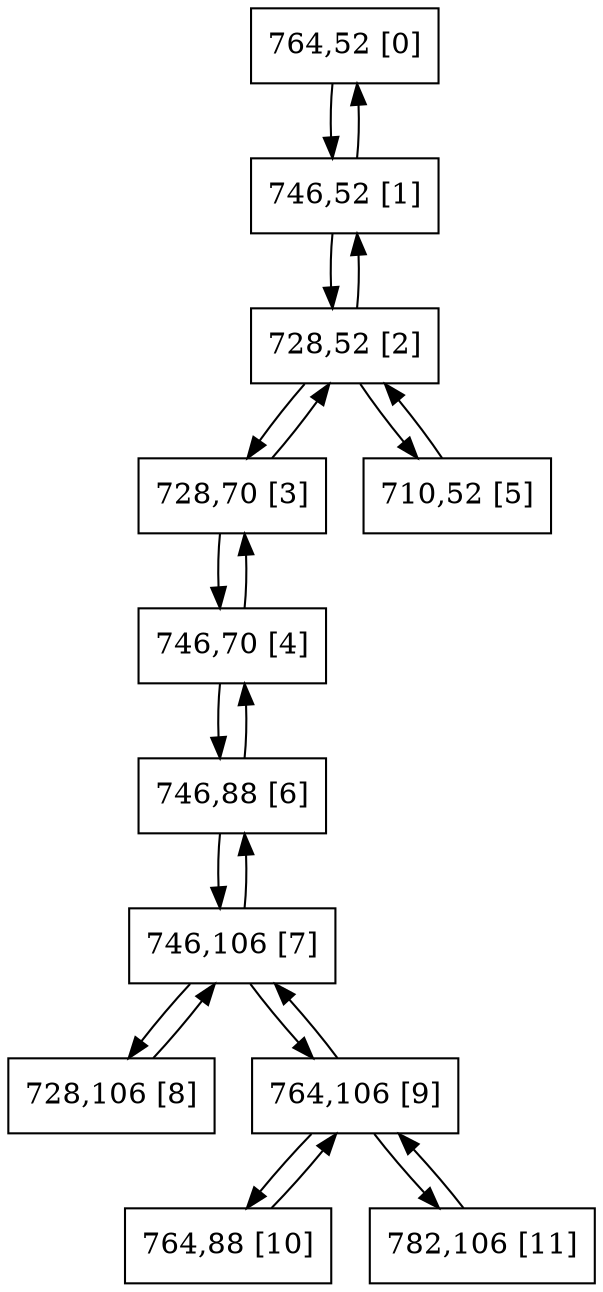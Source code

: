 digraph G {
graph [bgcolor=white size="20,20"]
node [shape=circle color=black]
0[shape = polygon, sides = 4, label="764,52 [0]", pos = "6.75,6.75!" ];
1[shape = polygon, sides = 4, label="746,52 [1]", pos = "4.5,6.75!" ];
2[shape = polygon, sides = 4, label="728,52 [2]", pos = "2.25,6.75!" ];
3[shape = polygon, sides = 4, label="728,70 [3]", pos = "2.25,4.5!" ];
4[shape = polygon, sides = 4, label="746,70 [4]", pos = "4.5,4.5!" ];
5[shape = polygon, sides = 4, label="710,52 [5]", pos = "0,6.75!" ];
6[shape = polygon, sides = 4, label="746,88 [6]", pos = "4.5,2.25!" ];
7[shape = polygon, sides = 4, label="746,106 [7]", pos = "4.5,0!" ];
8[shape = polygon, sides = 4, label="728,106 [8]", pos = "2.25,0!" ];
9[shape = polygon, sides = 4, label="764,106 [9]", pos = "6.75,0!" ];
10[shape = polygon, sides = 4, label="764,88 [10]", pos = "6.75,2.25!" ];
11[shape = polygon, sides = 4, label="782,106 [11]", pos = "9,0!" ];
0->1 ;
1->0 ;
1->2 ;
2->1 ;
2->3 ;
2->5 ;
3->2 ;
3->4 ;
4->3 ;
4->6 ;
5->2 ;
6->4 ;
6->7 ;
7->6 ;
7->8 ;
7->9 ;
8->7 ;
9->7 ;
9->10 ;
9->11 ;
10->9 ;
11->9 ;
}
